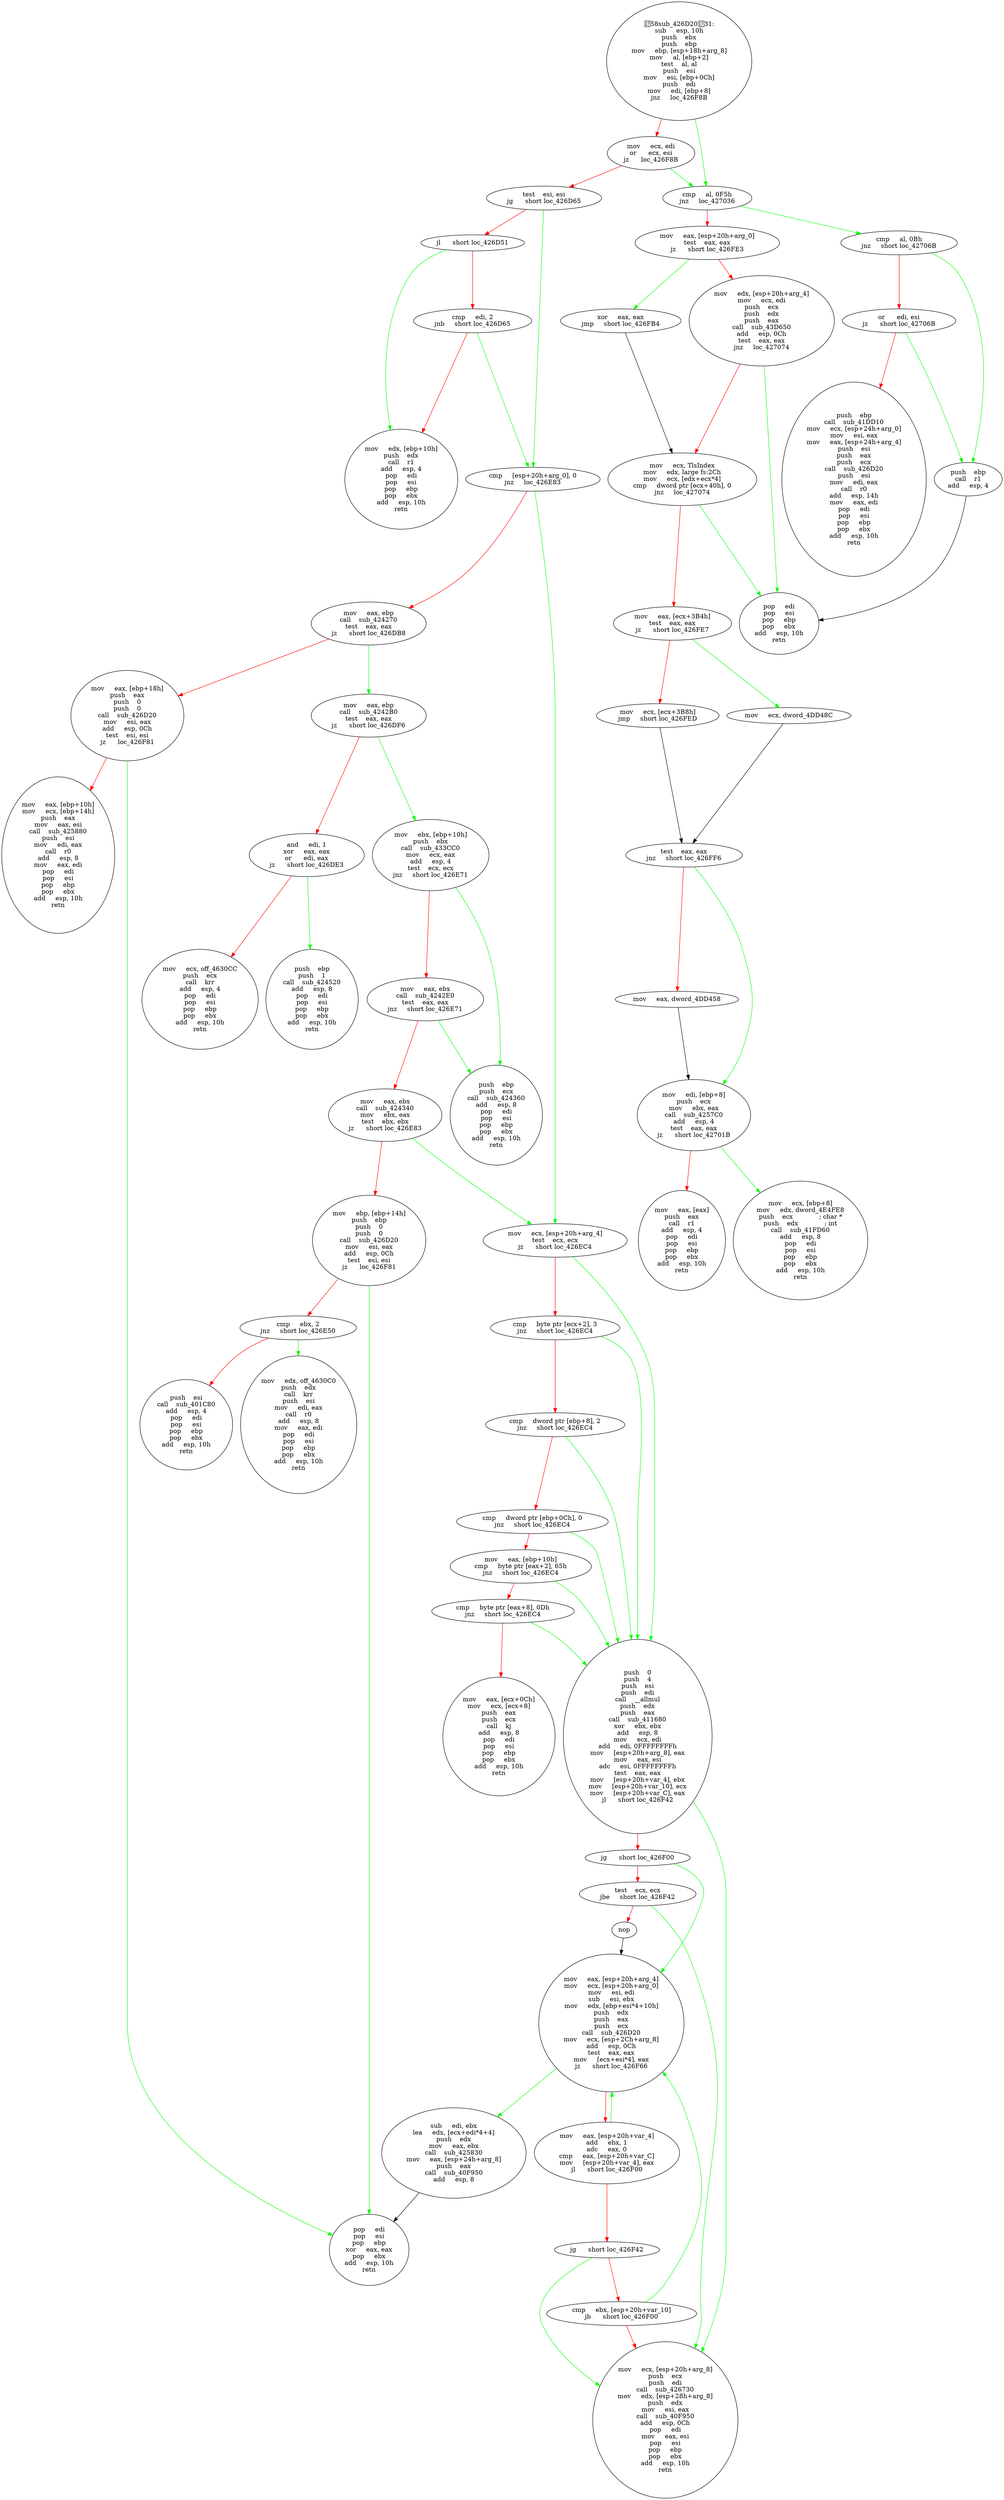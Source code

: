 digraph G{
Node0 [label = "58sub_426D2031:
sub     esp, 10h
push    ebx
push    ebp
mov     ebp, [esp+18h+arg_8]
mov     al, [ebp+2]
test    al, al
push    esi
mov     esi, [ebp+0Ch]
push    edi
mov     edi, [ebp+8]
jnz     loc_426F8B"]
Node1 [label = "mov     ecx, edi
or      ecx, esi
jz      loc_426F8B"]
Node2 [label = "test    esi, esi
jg      short loc_426D65"]
Node3 [label = "jl      short loc_426D51"]
Node4 [label = "cmp     edi, 2
jnb     short loc_426D65"]
Node5 [label = "mov     edx, [ebp+10h]
push    edx
call    r1
add     esp, 4
pop     edi
pop     esi
pop     ebp
pop     ebx
add     esp, 10h
retn"]
Node6 [label = "cmp     [esp+20h+arg_0], 0
jnz     loc_426E83"]
Node7 [label = "mov     eax, ebp
call    sub_424270
test    eax, eax
jz      short loc_426DB8"]
Node8 [label = "mov     eax, [ebp+18h]
push    eax
push    0
push    0
call    sub_426D20
mov     esi, eax
add     esp, 0Ch
test    esi, esi
jz      loc_426F81"]
Node9 [label = "mov     eax, [ebp+10h]
mov     ecx, [ebp+14h]
push    eax
mov     eax, esi
call    sub_425880
push    esi
mov     edi, eax
call    r0
add     esp, 8
mov     eax, edi
pop     edi
pop     esi
pop     ebp
pop     ebx
add     esp, 10h
retn"]
Node10 [label = "mov     eax, ebp
call    sub_4242B0
test    eax, eax
jz      short loc_426DF6"]
Node11 [label = "and     edi, 1
xor     eax, eax
or      edi, eax
jz      short loc_426DE3"]
Node12 [label = "mov     ecx, off_4630CC
push    ecx
call    krr
add     esp, 4
pop     edi
pop     esi
pop     ebp
pop     ebx
add     esp, 10h
retn"]
Node13 [label = "push    ebp
push    1
call    sub_424520
add     esp, 8
pop     edi
pop     esi
pop     ebp
pop     ebx
add     esp, 10h
retn"]
Node14 [label = "mov     ebx, [ebp+10h]
push    ebx
call    sub_433CC0
mov     ecx, eax
add     esp, 4
test    ecx, ecx
jnz     short loc_426E71"]
Node15 [label = "mov     eax, ebx
call    sub_4242E0
test    eax, eax
jnz     short loc_426E71"]
Node16 [label = "mov     eax, ebx
call    sub_424340
mov     ebx, eax
test    ebx, ebx
jz      short loc_426E83"]
Node17 [label = "mov     ebp, [ebp+14h]
push    ebp
push    0
push    0
call    sub_426D20
mov     esi, eax
add     esp, 0Ch
test    esi, esi
jz      loc_426F81"]
Node18 [label = "cmp     ebx, 2
jnz     short loc_426E50"]
Node19 [label = "push    esi
call    sub_401C80
add     esp, 4
pop     edi
pop     esi
pop     ebp
pop     ebx
add     esp, 10h
retn"]
Node20 [label = "mov     edx, off_4630C0
push    edx
call    krr
push    esi
mov     edi, eax
call    r0
add     esp, 8
mov     eax, edi
pop     edi
pop     esi
pop     ebp
pop     ebx
add     esp, 10h
retn"]
Node21 [label = "push    ebp
push    ecx
call    sub_424360
add     esp, 8
pop     edi
pop     esi
pop     ebp
pop     ebx
add     esp, 10h
retn"]
Node22 [label = "mov     ecx, [esp+20h+arg_4]
test    ecx, ecx
jz      short loc_426EC4"]
Node23 [label = "cmp     byte ptr [ecx+2], 3
jnz     short loc_426EC4"]
Node24 [label = "cmp     dword ptr [ebp+8], 2
jnz     short loc_426EC4"]
Node25 [label = "cmp     dword ptr [ebp+0Ch], 0
jnz     short loc_426EC4"]
Node26 [label = "mov     eax, [ebp+10h]
cmp     byte ptr [eax+2], 65h
jnz     short loc_426EC4"]
Node27 [label = "cmp     byte ptr [eax+8], 0Dh
jnz     short loc_426EC4"]
Node28 [label = "mov     eax, [ecx+0Ch]
mov     ecx, [ecx+8]
push    eax
push    ecx
call    kj
add     esp, 8
pop     edi
pop     esi
pop     ebp
pop     ebx
add     esp, 10h
retn"]
Node29 [label = "push    0
push    4
push    esi
push    edi
call    __allmul
push    edx
push    eax
call    sub_411680
xor     ebx, ebx
add     esp, 8
mov     ecx, edi
add     edi, 0FFFFFFFFh
mov     [esp+20h+arg_8], eax
mov     eax, esi
adc     esi, 0FFFFFFFFh
test    eax, eax
mov     [esp+20h+var_4], ebx
mov     [esp+20h+var_10], ecx
mov     [esp+20h+var_C], eax
jl      short loc_426F42"]
Node30 [label = "jg      short loc_426F00"]
Node31 [label = "test    ecx, ecx
jbe     short loc_426F42"]
Node32 [label = "nop"]
Node33 [label = "mov     eax, [esp+20h+arg_4]
mov     ecx, [esp+20h+arg_0]
mov     esi, edi
sub     esi, ebx
mov     edx, [ebp+esi*4+10h]
push    edx
push    eax
push    ecx
call    sub_426D20
mov     ecx, [esp+2Ch+arg_8]
add     esp, 0Ch
test    eax, eax
mov     [ecx+esi*4], eax
jz      short loc_426F66"]
Node34 [label = "mov     eax, [esp+20h+var_4]
add     ebx, 1
adc     eax, 0
cmp     eax, [esp+20h+var_C]
mov     [esp+20h+var_4], eax
jl      short loc_426F00"]
Node35 [label = "jg      short loc_426F42"]
Node36 [label = "cmp     ebx, [esp+20h+var_10]
jb      short loc_426F00"]
Node37 [label = "mov     ecx, [esp+20h+arg_8]
push    ecx
push    edi
call    sub_426730
mov     edx, [esp+28h+arg_8]
push    edx
mov     esi, eax
call    sub_40F950
add     esp, 0Ch
pop     edi
mov     eax, esi
pop     esi
pop     ebp
pop     ebx
add     esp, 10h
retn"]
Node38 [label = "sub     edi, ebx
lea     edx, [ecx+edi*4+4]
push    edx
mov     eax, ebx
call    sub_425830
mov     eax, [esp+24h+arg_8]
push    eax
call    sub_40F950
add     esp, 8"]
Node39 [label = "pop     edi
pop     esi
pop     ebp
xor     eax, eax
pop     ebx
add     esp, 10h
retn"]
Node40 [label = "cmp     al, 0F5h
jnz     loc_427036"]
Node41 [label = "mov     eax, [esp+20h+arg_0]
test    eax, eax
jz      short loc_426FE3"]
Node42 [label = "mov     edx, [esp+20h+arg_4]
mov     ecx, edi
push    ecx
push    edx
push    eax
call    sub_43D650
add     esp, 0Ch
test    eax, eax
jnz     loc_427074"]
Node43 [label = "mov     ecx, TlsIndex
mov     edx, large fs:2Ch
mov     ecx, [edx+ecx*4]
cmp     dword ptr [ecx+40h], 0
jnz     loc_427074"]
Node44 [label = "mov     eax, [ecx+3B4h]
test    eax, eax
jz      short loc_426FE7"]
Node45 [label = "mov     ecx, [ecx+3B8h]
jmp     short loc_426FED"]
Node46 [label = "xor     eax, eax
jmp     short loc_426FB4"]
Node47 [label = "mov     ecx, dword_4DD48C"]
Node48 [label = "test    eax, eax
jnz     short loc_426FF6"]
Node49 [label = "mov     eax, dword_4DD458"]
Node50 [label = "mov     edi, [ebp+8]
push    ecx
mov     ebx, eax
call    sub_4257C0
add     esp, 4
test    eax, eax
jz      short loc_42701B"]
Node51 [label = "mov     eax, [eax]
push    eax
call    r1
add     esp, 4
pop     edi
pop     esi
pop     ebp
pop     ebx
add     esp, 10h
retn"]
Node52 [label = "mov     ecx, [ebp+8]
mov     edx, dword_4E4FE8
push    ecx             ; char *
push    edx             ; int
call    sub_41FD60
add     esp, 8
pop     edi
pop     esi
pop     ebp
pop     ebx
add     esp, 10h
retn"]
Node53 [label = "cmp     al, 0Bh
jnz     short loc_42706B"]
Node54 [label = "or      edi, esi
jz      short loc_42706B"]
Node55 [label = "push    ebp
call    sub_41DD10
mov     ecx, [esp+24h+arg_0]
mov     esi, eax
mov     eax, [esp+24h+arg_4]
push    esi
push    eax
push    ecx
call    sub_426D20
push    esi
mov     edi, eax
call    r0
add     esp, 14h
mov     eax, edi
pop     edi
pop     esi
pop     ebp
pop     ebx
add     esp, 10h
retn"]
Node56 [label = "push    ebp
call    r1
add     esp, 4"]
Node57 [label = "pop     edi
pop     esi
pop     ebp
pop     ebx
add     esp, 10h
retn"]
Node0 -> Node1 [color = "red"]
Node0 -> Node40 [color = "green"]
Node1 -> Node2 [color = "red"]
Node1 -> Node40 [color = "green"]
Node2 -> Node3 [color = "red"]
Node2 -> Node6 [color = "green"]
Node3 -> Node4 [color = "red"]
Node3 -> Node5 [color = "green"]
Node4 -> Node5 [color = "red"]
Node4 -> Node6 [color = "green"]
Node6 -> Node7 [color = "red"]
Node6 -> Node22 [color = "green"]
Node7 -> Node8 [color = "red"]
Node7 -> Node10 [color = "green"]
Node8 -> Node9 [color = "red"]
Node8 -> Node39 [color = "green"]
Node10 -> Node11 [color = "red"]
Node10 -> Node14 [color = "green"]
Node11 -> Node12 [color = "red"]
Node11 -> Node13 [color = "green"]
Node14 -> Node15 [color = "red"]
Node14 -> Node21 [color = "green"]
Node15 -> Node16 [color = "red"]
Node15 -> Node21 [color = "green"]
Node16 -> Node17 [color = "red"]
Node16 -> Node22 [color = "green"]
Node17 -> Node18 [color = "red"]
Node17 -> Node39 [color = "green"]
Node18 -> Node19 [color = "red"]
Node18 -> Node20 [color = "green"]
Node22 -> Node23 [color = "red"]
Node22 -> Node29 [color = "green"]
Node23 -> Node24 [color = "red"]
Node23 -> Node29 [color = "green"]
Node24 -> Node25 [color = "red"]
Node24 -> Node29 [color = "green"]
Node25 -> Node26 [color = "red"]
Node25 -> Node29 [color = "green"]
Node26 -> Node27 [color = "red"]
Node26 -> Node29 [color = "green"]
Node27 -> Node28 [color = "red"]
Node27 -> Node29 [color = "green"]
Node29 -> Node30 [color = "red"]
Node29 -> Node37 [color = "green"]
Node30 -> Node31 [color = "red"]
Node30 -> Node33 [color = "green"]
Node31 -> Node32 [color = "red"]
Node31 -> Node37 [color = "green"]
Node32 -> Node33 [color = "black"]
Node33 -> Node34 [color = "red"]
Node33 -> Node38 [color = "green"]
Node34 -> Node33 [color = "green"]
Node34 -> Node35 [color = "red"]
Node35 -> Node36 [color = "red"]
Node35 -> Node37 [color = "green"]
Node36 -> Node33 [color = "green"]
Node36 -> Node37 [color = "red"]
Node38 -> Node39 [color = "black"]
Node40 -> Node41 [color = "red"]
Node40 -> Node53 [color = "green"]
Node41 -> Node42 [color = "red"]
Node41 -> Node46 [color = "green"]
Node42 -> Node43 [color = "red"]
Node42 -> Node57 [color = "green"]
Node43 -> Node44 [color = "red"]
Node43 -> Node57 [color = "green"]
Node44 -> Node45 [color = "red"]
Node44 -> Node47 [color = "green"]
Node45 -> Node48 [color = "black"]
Node46 -> Node43 [color = "black"]
Node47 -> Node48 [color = "black"]
Node48 -> Node49 [color = "red"]
Node48 -> Node50 [color = "green"]
Node49 -> Node50 [color = "black"]
Node50 -> Node51 [color = "red"]
Node50 -> Node52 [color = "green"]
Node53 -> Node54 [color = "red"]
Node53 -> Node56 [color = "green"]
Node54 -> Node55 [color = "red"]
Node54 -> Node56 [color = "green"]
Node56 -> Node57 [color = "black"]
}